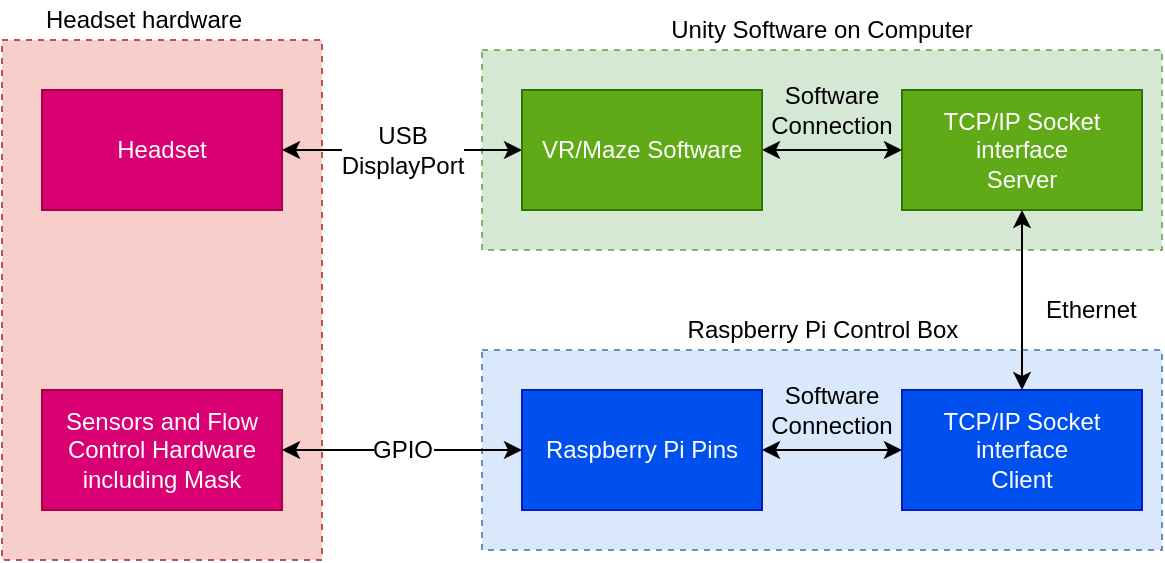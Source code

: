 <mxfile version="12.6.4" type="device"><diagram id="vXdfZzU0VpJRz3eUvyY8" name="Page-1"><mxGraphModel dx="782" dy="437" grid="1" gridSize="10" guides="1" tooltips="1" connect="1" arrows="1" fold="1" page="1" pageScale="1" pageWidth="827" pageHeight="1169" math="0" shadow="0"><root><mxCell id="0"/><mxCell id="1" parent="0"/><mxCell id="h7fGHeCib2vICMJyVNiT-8" value="" style="rounded=0;whiteSpace=wrap;html=1;dashed=1;fillColor=#f8cecc;strokeColor=#b85450;" parent="1" vertex="1"><mxGeometry x="60" y="80" width="160" height="260" as="geometry"/></mxCell><mxCell id="QKikjd4bkgrWP5R2xdKf-1" value="" style="rounded=0;whiteSpace=wrap;html=1;dashed=1;fillColor=#d5e8d4;strokeColor=#82b366;" parent="1" vertex="1"><mxGeometry x="300" y="85" width="340" height="100" as="geometry"/></mxCell><mxCell id="QKikjd4bkgrWP5R2xdKf-2" value="TCP/IP Socket interface&lt;br&gt;Server" style="rounded=0;whiteSpace=wrap;html=1;fillColor=#60a917;strokeColor=#2D7600;fontColor=#ffffff;" parent="1" vertex="1"><mxGeometry x="510" y="105" width="120" height="60" as="geometry"/></mxCell><mxCell id="QKikjd4bkgrWP5R2xdKf-6" style="edgeStyle=orthogonalEdgeStyle;rounded=0;orthogonalLoop=1;jettySize=auto;html=1;exitX=1;exitY=0.5;exitDx=0;exitDy=0;entryX=0;entryY=0.5;entryDx=0;entryDy=0;startArrow=classic;startFill=1;" parent="1" source="QKikjd4bkgrWP5R2xdKf-3" target="QKikjd4bkgrWP5R2xdKf-2" edge="1"><mxGeometry relative="1" as="geometry"/></mxCell><mxCell id="QKikjd4bkgrWP5R2xdKf-16" style="edgeStyle=orthogonalEdgeStyle;rounded=0;orthogonalLoop=1;jettySize=auto;html=1;exitX=0;exitY=0.5;exitDx=0;exitDy=0;startArrow=classic;startFill=1;entryX=1;entryY=0.5;entryDx=0;entryDy=0;" parent="1" source="QKikjd4bkgrWP5R2xdKf-3" target="h7fGHeCib2vICMJyVNiT-3" edge="1"><mxGeometry relative="1" as="geometry"><mxPoint x="140" y="170" as="targetPoint"/></mxGeometry></mxCell><mxCell id="h7fGHeCib2vICMJyVNiT-1" value="USB&lt;br&gt;DisplayPort" style="text;html=1;resizable=0;points=[];align=center;verticalAlign=middle;labelBackgroundColor=#ffffff;" parent="QKikjd4bkgrWP5R2xdKf-16" vertex="1" connectable="0"><mxGeometry x="-0.131" y="-1" relative="1" as="geometry"><mxPoint x="-8" y="1" as="offset"/></mxGeometry></mxCell><mxCell id="QKikjd4bkgrWP5R2xdKf-3" value="VR/Maze Software" style="rounded=0;whiteSpace=wrap;html=1;fillColor=#60a917;strokeColor=#2D7600;fontColor=#ffffff;" parent="1" vertex="1"><mxGeometry x="320" y="105" width="120" height="60" as="geometry"/></mxCell><mxCell id="QKikjd4bkgrWP5R2xdKf-5" value="Unity Software on Computer" style="text;html=1;strokeColor=none;fillColor=none;align=center;verticalAlign=middle;whiteSpace=wrap;rounded=0;" parent="1" vertex="1"><mxGeometry x="390" y="65" width="160" height="20" as="geometry"/></mxCell><mxCell id="QKikjd4bkgrWP5R2xdKf-7" value="" style="rounded=0;whiteSpace=wrap;html=1;dashed=1;fillColor=#dae8fc;strokeColor=#6c8ebf;" parent="1" vertex="1"><mxGeometry x="300" y="235" width="340" height="100" as="geometry"/></mxCell><mxCell id="QKikjd4bkgrWP5R2xdKf-8" value="TCP/IP Socket interface&lt;br&gt;Client" style="rounded=0;whiteSpace=wrap;html=1;fillColor=#0050ef;strokeColor=#001DBC;fontColor=#ffffff;" parent="1" vertex="1"><mxGeometry x="510" y="255" width="120" height="60" as="geometry"/></mxCell><mxCell id="QKikjd4bkgrWP5R2xdKf-9" style="edgeStyle=orthogonalEdgeStyle;rounded=0;orthogonalLoop=1;jettySize=auto;html=1;exitX=1;exitY=0.5;exitDx=0;exitDy=0;entryX=0;entryY=0.5;entryDx=0;entryDy=0;startArrow=classic;startFill=1;" parent="1" source="QKikjd4bkgrWP5R2xdKf-10" target="QKikjd4bkgrWP5R2xdKf-8" edge="1"><mxGeometry relative="1" as="geometry"/></mxCell><mxCell id="QKikjd4bkgrWP5R2xdKf-10" value="Raspberry Pi Pins" style="rounded=0;whiteSpace=wrap;html=1;fillColor=#0050ef;strokeColor=#001DBC;fontColor=#ffffff;" parent="1" vertex="1"><mxGeometry x="320" y="255" width="120" height="60" as="geometry"/></mxCell><mxCell id="QKikjd4bkgrWP5R2xdKf-11" value="Raspberry Pi Control Box" style="text;html=1;strokeColor=none;fillColor=none;align=center;verticalAlign=middle;whiteSpace=wrap;rounded=0;" parent="1" vertex="1"><mxGeometry x="392.5" y="215" width="155" height="20" as="geometry"/></mxCell><mxCell id="QKikjd4bkgrWP5R2xdKf-15" value="Sensors and Flow Control Hardware including Mask" style="rounded=0;whiteSpace=wrap;html=1;fillColor=#d80073;strokeColor=#A50040;fontColor=#ffffff;" parent="1" vertex="1"><mxGeometry x="80" y="255" width="120" height="60" as="geometry"/></mxCell><mxCell id="h7fGHeCib2vICMJyVNiT-3" value="Headset" style="rounded=0;whiteSpace=wrap;html=1;fillColor=#d80073;strokeColor=#A50040;fontColor=#ffffff;" parent="1" vertex="1"><mxGeometry x="80" y="105" width="120" height="60" as="geometry"/></mxCell><mxCell id="h7fGHeCib2vICMJyVNiT-6" value="Ethernet" style="text;html=1;resizable=0;points=[];autosize=1;align=left;verticalAlign=top;spacingTop=-4;" parent="1" vertex="1"><mxGeometry x="580" y="205" width="60" height="20" as="geometry"/></mxCell><mxCell id="h7fGHeCib2vICMJyVNiT-9" value="Headset hardware" style="text;html=1;resizable=0;points=[];autosize=1;align=left;verticalAlign=top;spacingTop=-4;" parent="1" vertex="1"><mxGeometry x="80" y="60" width="110" height="20" as="geometry"/></mxCell><mxCell id="h7fGHeCib2vICMJyVNiT-10" value="Software Connection" style="text;html=1;strokeColor=none;fillColor=none;align=center;verticalAlign=middle;whiteSpace=wrap;rounded=0;" parent="1" vertex="1"><mxGeometry x="455" y="105" width="40" height="20" as="geometry"/></mxCell><mxCell id="h7fGHeCib2vICMJyVNiT-13" value="Software Connection" style="text;html=1;strokeColor=none;fillColor=none;align=center;verticalAlign=middle;whiteSpace=wrap;rounded=0;" parent="1" vertex="1"><mxGeometry x="455" y="255" width="40" height="20" as="geometry"/></mxCell><mxCell id="2PA7WIT8dYZWgTGYWuRU-1" value="GPIO" style="endArrow=classic;startArrow=classic;html=1;entryX=0;entryY=0.5;entryDx=0;entryDy=0;fontSize=12;" parent="1" source="QKikjd4bkgrWP5R2xdKf-15" target="QKikjd4bkgrWP5R2xdKf-10" edge="1"><mxGeometry width="50" height="50" relative="1" as="geometry"><mxPoint x="60" y="440" as="sourcePoint"/><mxPoint x="110" y="390" as="targetPoint"/></mxGeometry></mxCell><mxCell id="QKikjd4bkgrWP5R2xdKf-12" style="edgeStyle=orthogonalEdgeStyle;rounded=0;orthogonalLoop=1;jettySize=auto;html=1;exitX=0.5;exitY=1;exitDx=0;exitDy=0;startArrow=classic;startFill=1;" parent="1" source="QKikjd4bkgrWP5R2xdKf-2" target="QKikjd4bkgrWP5R2xdKf-8" edge="1"><mxGeometry relative="1" as="geometry"/></mxCell></root></mxGraphModel></diagram></mxfile>